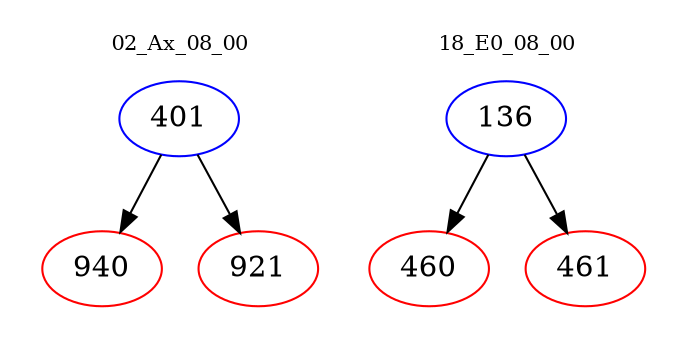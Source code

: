 digraph{
subgraph cluster_0 {
color = white
label = "02_Ax_08_00";
fontsize=10;
T0_401 [label="401", color="blue"]
T0_401 -> T0_940 [color="black"]
T0_940 [label="940", color="red"]
T0_401 -> T0_921 [color="black"]
T0_921 [label="921", color="red"]
}
subgraph cluster_1 {
color = white
label = "18_E0_08_00";
fontsize=10;
T1_136 [label="136", color="blue"]
T1_136 -> T1_460 [color="black"]
T1_460 [label="460", color="red"]
T1_136 -> T1_461 [color="black"]
T1_461 [label="461", color="red"]
}
}
